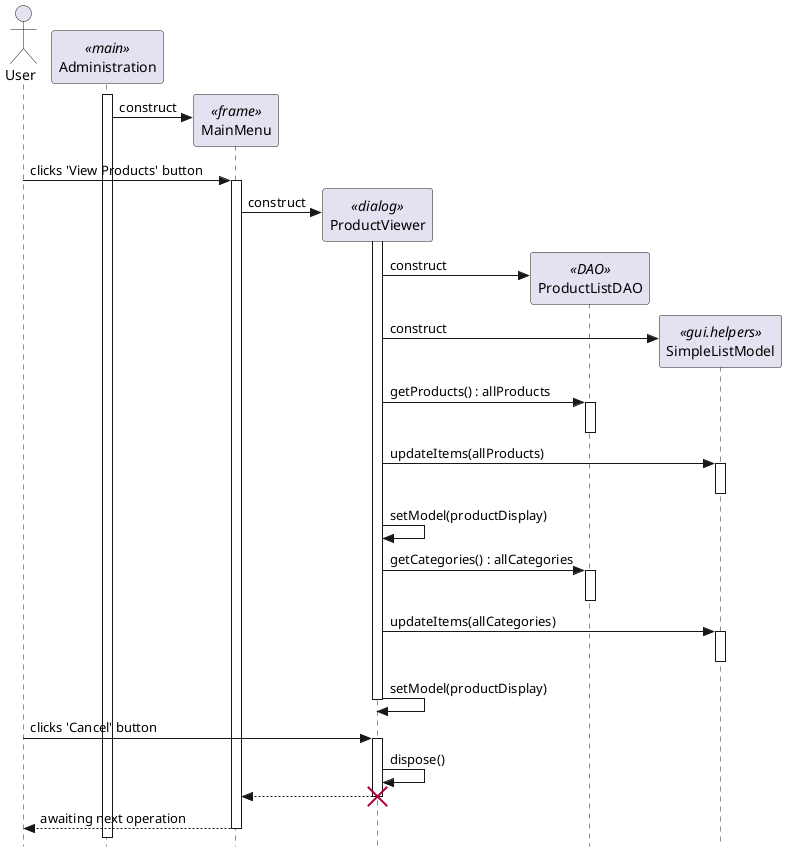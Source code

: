 @startuml

@startuml

' use strict UML mode
skinparam style strictuml

' create actor user
actor "User" as user

' create main adminstration 
participant "Administration" as main <<main>>
main++

' create main menu frame
create "MainMenu" as menu <<frame>>
main -> menu : construct

user -> menu++ : clicks 'View Products' button

' create product editor dialog
create "ProductViewer" as viewer <<dialog>>
menu -> viewer : construct

viewer++

' create a DAO
create "ProductListDAO" as dao <<DAO>>
viewer -> dao : construct 

' create the simple model list
create "SimpleListModel" as modellist <<gui.helpers>>
viewer -> modellist : construct

viewer -> dao++ : getProducts() : allProducts
dao--

viewer -> modellist++ : updateItems(allProducts)
modellist--

viewer -> viewer : setModel(productDisplay)

viewer -> dao++ : getCategories() : allCategories
dao--

viewer -> modellist++ : updateItems(allCategories)
modellist--

viewer -> viewer : setModel(productDisplay)
viewer--

' dispose dialog
user -> viewer++ : clicks 'Cancel' button
viewer -> viewer : dispose()

' show control returning to menu as viewer closes
viewer --> menu 
destroy viewer

menu --> user-- : awaiting next operation

@enduml

@enduml
